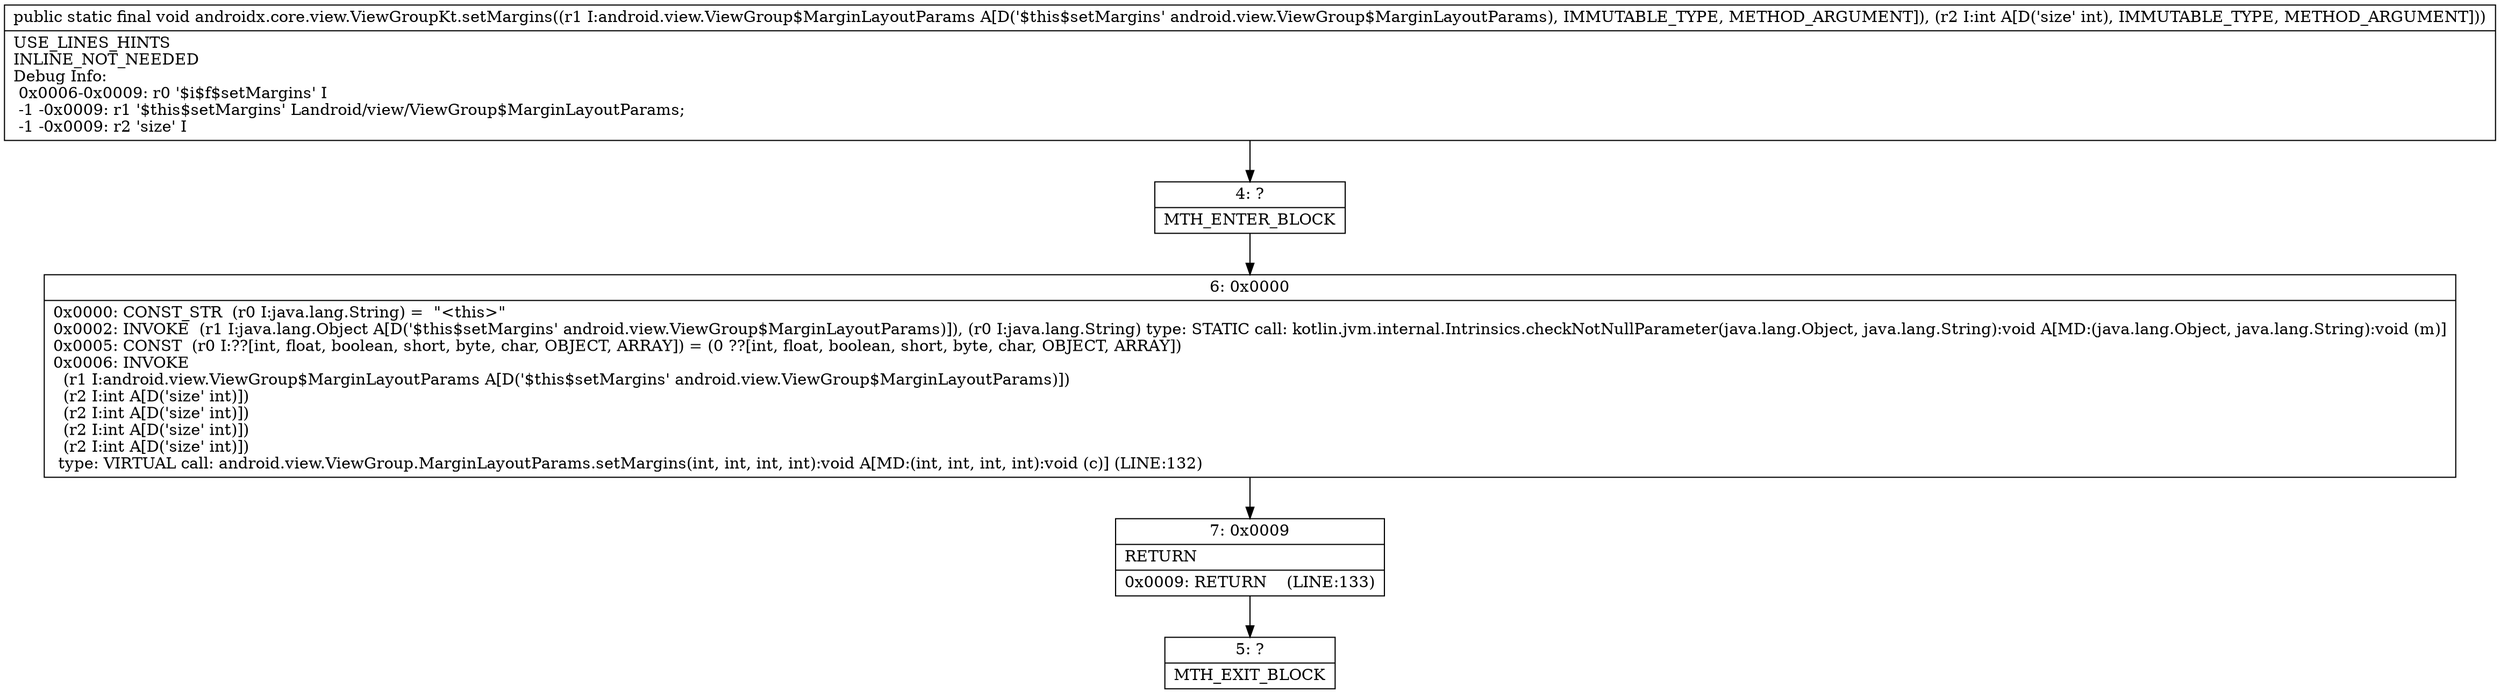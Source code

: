 digraph "CFG forandroidx.core.view.ViewGroupKt.setMargins(Landroid\/view\/ViewGroup$MarginLayoutParams;I)V" {
Node_4 [shape=record,label="{4\:\ ?|MTH_ENTER_BLOCK\l}"];
Node_6 [shape=record,label="{6\:\ 0x0000|0x0000: CONST_STR  (r0 I:java.lang.String) =  \"\<this\>\" \l0x0002: INVOKE  (r1 I:java.lang.Object A[D('$this$setMargins' android.view.ViewGroup$MarginLayoutParams)]), (r0 I:java.lang.String) type: STATIC call: kotlin.jvm.internal.Intrinsics.checkNotNullParameter(java.lang.Object, java.lang.String):void A[MD:(java.lang.Object, java.lang.String):void (m)]\l0x0005: CONST  (r0 I:??[int, float, boolean, short, byte, char, OBJECT, ARRAY]) = (0 ??[int, float, boolean, short, byte, char, OBJECT, ARRAY]) \l0x0006: INVOKE  \l  (r1 I:android.view.ViewGroup$MarginLayoutParams A[D('$this$setMargins' android.view.ViewGroup$MarginLayoutParams)])\l  (r2 I:int A[D('size' int)])\l  (r2 I:int A[D('size' int)])\l  (r2 I:int A[D('size' int)])\l  (r2 I:int A[D('size' int)])\l type: VIRTUAL call: android.view.ViewGroup.MarginLayoutParams.setMargins(int, int, int, int):void A[MD:(int, int, int, int):void (c)] (LINE:132)\l}"];
Node_7 [shape=record,label="{7\:\ 0x0009|RETURN\l|0x0009: RETURN    (LINE:133)\l}"];
Node_5 [shape=record,label="{5\:\ ?|MTH_EXIT_BLOCK\l}"];
MethodNode[shape=record,label="{public static final void androidx.core.view.ViewGroupKt.setMargins((r1 I:android.view.ViewGroup$MarginLayoutParams A[D('$this$setMargins' android.view.ViewGroup$MarginLayoutParams), IMMUTABLE_TYPE, METHOD_ARGUMENT]), (r2 I:int A[D('size' int), IMMUTABLE_TYPE, METHOD_ARGUMENT]))  | USE_LINES_HINTS\lINLINE_NOT_NEEDED\lDebug Info:\l  0x0006\-0x0009: r0 '$i$f$setMargins' I\l  \-1 \-0x0009: r1 '$this$setMargins' Landroid\/view\/ViewGroup$MarginLayoutParams;\l  \-1 \-0x0009: r2 'size' I\l}"];
MethodNode -> Node_4;Node_4 -> Node_6;
Node_6 -> Node_7;
Node_7 -> Node_5;
}

